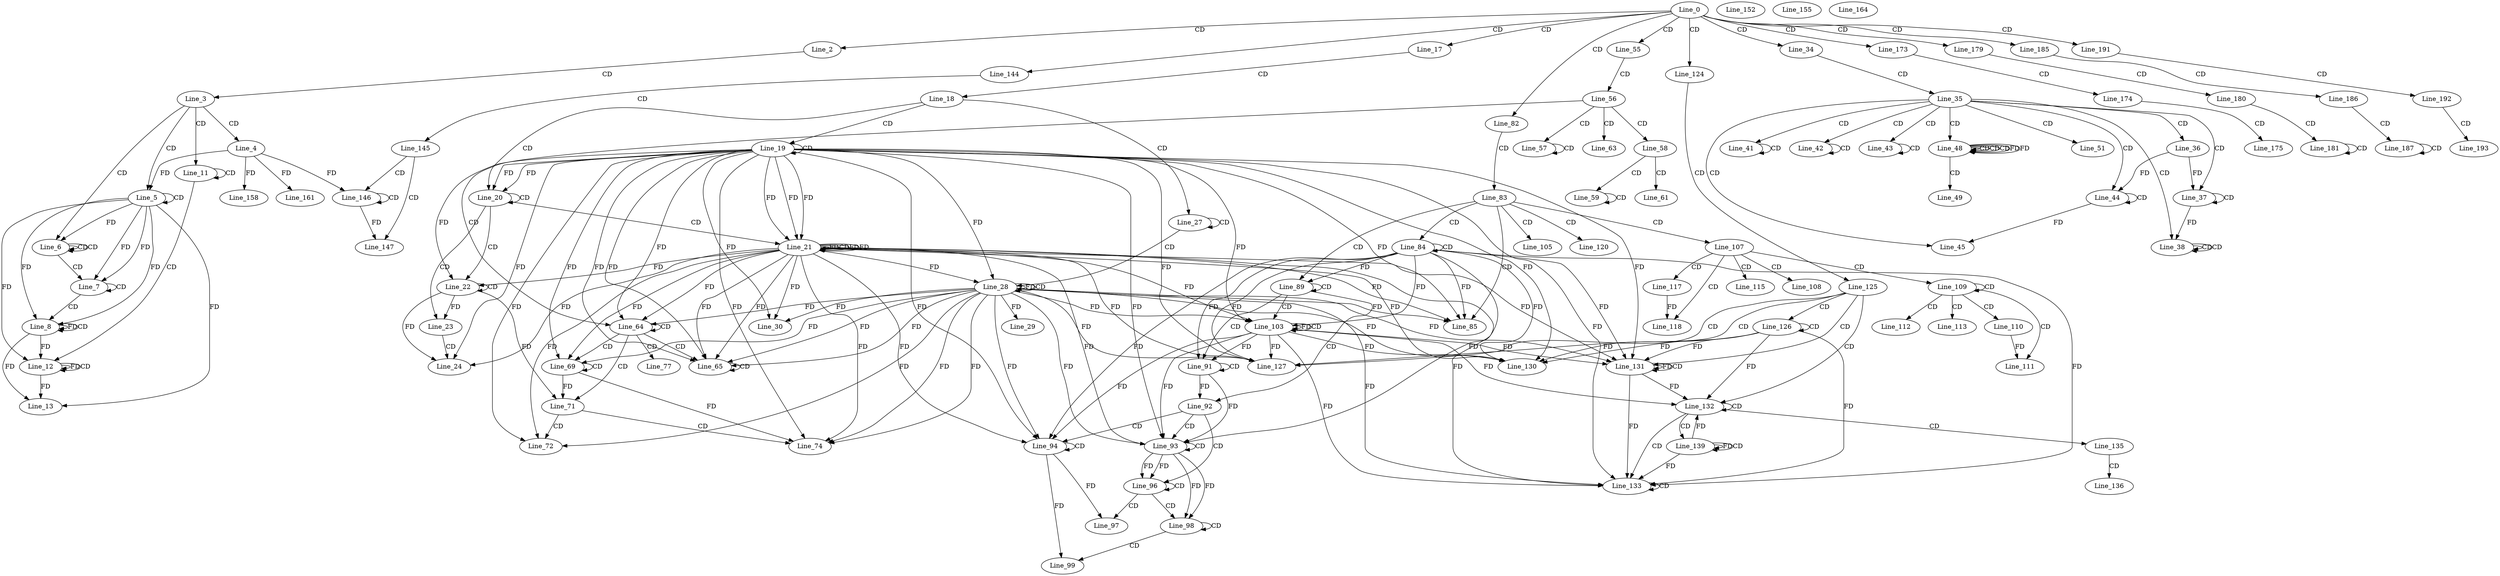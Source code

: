 digraph G {
  Line_0;
  Line_2;
  Line_3;
  Line_4;
  Line_4;
  Line_5;
  Line_5;
  Line_6;
  Line_6;
  Line_6;
  Line_7;
  Line_7;
  Line_8;
  Line_8;
  Line_11;
  Line_12;
  Line_12;
  Line_13;
  Line_17;
  Line_18;
  Line_19;
  Line_19;
  Line_20;
  Line_20;
  Line_21;
  Line_21;
  Line_21;
  Line_21;
  Line_22;
  Line_22;
  Line_23;
  Line_23;
  Line_24;
  Line_27;
  Line_28;
  Line_28;
  Line_29;
  Line_30;
  Line_30;
  Line_34;
  Line_35;
  Line_36;
  Line_37;
  Line_37;
  Line_38;
  Line_38;
  Line_38;
  Line_41;
  Line_41;
  Line_42;
  Line_42;
  Line_43;
  Line_43;
  Line_44;
  Line_44;
  Line_45;
  Line_48;
  Line_48;
  Line_48;
  Line_49;
  Line_51;
  Line_55;
  Line_56;
  Line_57;
  Line_57;
  Line_58;
  Line_59;
  Line_59;
  Line_61;
  Line_63;
  Line_64;
  Line_65;
  Line_65;
  Line_69;
  Line_69;
  Line_71;
  Line_71;
  Line_72;
  Line_74;
  Line_74;
  Line_74;
  Line_74;
  Line_77;
  Line_82;
  Line_83;
  Line_84;
  Line_84;
  Line_85;
  Line_89;
  Line_89;
  Line_91;
  Line_91;
  Line_92;
  Line_92;
  Line_93;
  Line_93;
  Line_93;
  Line_94;
  Line_94;
  Line_94;
  Line_96;
  Line_96;
  Line_97;
  Line_98;
  Line_98;
  Line_99;
  Line_103;
  Line_103;
  Line_105;
  Line_105;
  Line_107;
  Line_108;
  Line_108;
  Line_109;
  Line_110;
  Line_111;
  Line_112;
  Line_113;
  Line_113;
  Line_115;
  Line_117;
  Line_118;
  Line_120;
  Line_124;
  Line_125;
  Line_126;
  Line_126;
  Line_127;
  Line_130;
  Line_131;
  Line_131;
  Line_132;
  Line_132;
  Line_133;
  Line_133;
  Line_135;
  Line_136;
  Line_139;
  Line_139;
  Line_144;
  Line_145;
  Line_146;
  Line_146;
  Line_147;
  Line_147;
  Line_152;
  Line_152;
  Line_155;
  Line_155;
  Line_158;
  Line_158;
  Line_161;
  Line_161;
  Line_164;
  Line_173;
  Line_174;
  Line_175;
  Line_175;
  Line_179;
  Line_180;
  Line_181;
  Line_181;
  Line_185;
  Line_186;
  Line_187;
  Line_187;
  Line_191;
  Line_192;
  Line_193;
  Line_193;
  Line_0 -> Line_2 [ label="CD" ];
  Line_2 -> Line_3 [ label="CD" ];
  Line_3 -> Line_4 [ label="CD" ];
  Line_3 -> Line_5 [ label="CD" ];
  Line_5 -> Line_5 [ label="CD" ];
  Line_4 -> Line_5 [ label="FD" ];
  Line_3 -> Line_6 [ label="CD" ];
  Line_6 -> Line_6 [ label="CD" ];
  Line_6 -> Line_6 [ label="CD" ];
  Line_5 -> Line_6 [ label="FD" ];
  Line_6 -> Line_7 [ label="CD" ];
  Line_5 -> Line_7 [ label="FD" ];
  Line_7 -> Line_7 [ label="CD" ];
  Line_5 -> Line_7 [ label="FD" ];
  Line_7 -> Line_8 [ label="CD" ];
  Line_5 -> Line_8 [ label="FD" ];
  Line_8 -> Line_8 [ label="FD" ];
  Line_8 -> Line_8 [ label="CD" ];
  Line_5 -> Line_8 [ label="FD" ];
  Line_3 -> Line_11 [ label="CD" ];
  Line_11 -> Line_11 [ label="CD" ];
  Line_11 -> Line_12 [ label="CD" ];
  Line_12 -> Line_12 [ label="FD" ];
  Line_5 -> Line_12 [ label="FD" ];
  Line_8 -> Line_12 [ label="FD" ];
  Line_12 -> Line_12 [ label="CD" ];
  Line_12 -> Line_13 [ label="FD" ];
  Line_5 -> Line_13 [ label="FD" ];
  Line_8 -> Line_13 [ label="FD" ];
  Line_0 -> Line_17 [ label="CD" ];
  Line_17 -> Line_18 [ label="CD" ];
  Line_18 -> Line_19 [ label="CD" ];
  Line_19 -> Line_19 [ label="CD" ];
  Line_18 -> Line_20 [ label="CD" ];
  Line_19 -> Line_20 [ label="FD" ];
  Line_20 -> Line_20 [ label="CD" ];
  Line_19 -> Line_20 [ label="FD" ];
  Line_20 -> Line_21 [ label="CD" ];
  Line_19 -> Line_21 [ label="FD" ];
  Line_21 -> Line_21 [ label="FD" ];
  Line_21 -> Line_21 [ label="CD" ];
  Line_19 -> Line_21 [ label="FD" ];
  Line_21 -> Line_21 [ label="FD" ];
  Line_19 -> Line_21 [ label="FD" ];
  Line_21 -> Line_21 [ label="FD" ];
  Line_20 -> Line_22 [ label="CD" ];
  Line_22 -> Line_22 [ label="CD" ];
  Line_19 -> Line_22 [ label="FD" ];
  Line_21 -> Line_22 [ label="FD" ];
  Line_20 -> Line_23 [ label="CD" ];
  Line_22 -> Line_23 [ label="FD" ];
  Line_23 -> Line_24 [ label="CD" ];
  Line_19 -> Line_24 [ label="FD" ];
  Line_21 -> Line_24 [ label="FD" ];
  Line_22 -> Line_24 [ label="FD" ];
  Line_18 -> Line_27 [ label="CD" ];
  Line_27 -> Line_27 [ label="CD" ];
  Line_27 -> Line_28 [ label="CD" ];
  Line_28 -> Line_28 [ label="FD" ];
  Line_19 -> Line_28 [ label="FD" ];
  Line_21 -> Line_28 [ label="FD" ];
  Line_28 -> Line_28 [ label="CD" ];
  Line_28 -> Line_29 [ label="FD" ];
  Line_28 -> Line_30 [ label="FD" ];
  Line_19 -> Line_30 [ label="FD" ];
  Line_21 -> Line_30 [ label="FD" ];
  Line_0 -> Line_34 [ label="CD" ];
  Line_34 -> Line_35 [ label="CD" ];
  Line_35 -> Line_36 [ label="CD" ];
  Line_35 -> Line_37 [ label="CD" ];
  Line_37 -> Line_37 [ label="CD" ];
  Line_36 -> Line_37 [ label="FD" ];
  Line_35 -> Line_38 [ label="CD" ];
  Line_38 -> Line_38 [ label="CD" ];
  Line_38 -> Line_38 [ label="CD" ];
  Line_37 -> Line_38 [ label="FD" ];
  Line_35 -> Line_41 [ label="CD" ];
  Line_41 -> Line_41 [ label="CD" ];
  Line_35 -> Line_42 [ label="CD" ];
  Line_42 -> Line_42 [ label="CD" ];
  Line_35 -> Line_43 [ label="CD" ];
  Line_43 -> Line_43 [ label="CD" ];
  Line_35 -> Line_44 [ label="CD" ];
  Line_44 -> Line_44 [ label="CD" ];
  Line_36 -> Line_44 [ label="FD" ];
  Line_35 -> Line_45 [ label="CD" ];
  Line_44 -> Line_45 [ label="FD" ];
  Line_35 -> Line_48 [ label="CD" ];
  Line_48 -> Line_48 [ label="CD" ];
  Line_48 -> Line_48 [ label="CD" ];
  Line_48 -> Line_48 [ label="CD" ];
  Line_48 -> Line_48 [ label="FD" ];
  Line_48 -> Line_49 [ label="CD" ];
  Line_35 -> Line_51 [ label="CD" ];
  Line_0 -> Line_55 [ label="CD" ];
  Line_55 -> Line_56 [ label="CD" ];
  Line_56 -> Line_57 [ label="CD" ];
  Line_57 -> Line_57 [ label="CD" ];
  Line_56 -> Line_58 [ label="CD" ];
  Line_58 -> Line_59 [ label="CD" ];
  Line_59 -> Line_59 [ label="CD" ];
  Line_58 -> Line_61 [ label="CD" ];
  Line_56 -> Line_63 [ label="CD" ];
  Line_56 -> Line_64 [ label="CD" ];
  Line_64 -> Line_64 [ label="CD" ];
  Line_28 -> Line_64 [ label="FD" ];
  Line_19 -> Line_64 [ label="FD" ];
  Line_21 -> Line_64 [ label="FD" ];
  Line_64 -> Line_65 [ label="CD" ];
  Line_28 -> Line_65 [ label="FD" ];
  Line_19 -> Line_65 [ label="FD" ];
  Line_21 -> Line_65 [ label="FD" ];
  Line_65 -> Line_65 [ label="CD" ];
  Line_28 -> Line_65 [ label="FD" ];
  Line_19 -> Line_65 [ label="FD" ];
  Line_21 -> Line_65 [ label="FD" ];
  Line_64 -> Line_69 [ label="CD" ];
  Line_69 -> Line_69 [ label="CD" ];
  Line_28 -> Line_69 [ label="FD" ];
  Line_19 -> Line_69 [ label="FD" ];
  Line_21 -> Line_69 [ label="FD" ];
  Line_64 -> Line_71 [ label="CD" ];
  Line_69 -> Line_71 [ label="FD" ];
  Line_22 -> Line_71 [ label="FD" ];
  Line_71 -> Line_72 [ label="CD" ];
  Line_28 -> Line_72 [ label="FD" ];
  Line_19 -> Line_72 [ label="FD" ];
  Line_21 -> Line_72 [ label="FD" ];
  Line_71 -> Line_74 [ label="CD" ];
  Line_28 -> Line_74 [ label="FD" ];
  Line_69 -> Line_74 [ label="FD" ];
  Line_28 -> Line_74 [ label="FD" ];
  Line_19 -> Line_74 [ label="FD" ];
  Line_21 -> Line_74 [ label="FD" ];
  Line_64 -> Line_77 [ label="CD" ];
  Line_0 -> Line_82 [ label="CD" ];
  Line_82 -> Line_83 [ label="CD" ];
  Line_83 -> Line_84 [ label="CD" ];
  Line_84 -> Line_84 [ label="CD" ];
  Line_83 -> Line_85 [ label="CD" ];
  Line_84 -> Line_85 [ label="FD" ];
  Line_28 -> Line_85 [ label="FD" ];
  Line_19 -> Line_85 [ label="FD" ];
  Line_21 -> Line_85 [ label="FD" ];
  Line_83 -> Line_89 [ label="CD" ];
  Line_89 -> Line_89 [ label="CD" ];
  Line_84 -> Line_89 [ label="FD" ];
  Line_89 -> Line_91 [ label="CD" ];
  Line_91 -> Line_91 [ label="CD" ];
  Line_84 -> Line_91 [ label="FD" ];
  Line_89 -> Line_92 [ label="CD" ];
  Line_91 -> Line_92 [ label="FD" ];
  Line_92 -> Line_93 [ label="CD" ];
  Line_93 -> Line_93 [ label="CD" ];
  Line_84 -> Line_93 [ label="FD" ];
  Line_28 -> Line_93 [ label="FD" ];
  Line_19 -> Line_93 [ label="FD" ];
  Line_21 -> Line_93 [ label="FD" ];
  Line_91 -> Line_93 [ label="FD" ];
  Line_92 -> Line_94 [ label="CD" ];
  Line_94 -> Line_94 [ label="CD" ];
  Line_84 -> Line_94 [ label="FD" ];
  Line_28 -> Line_94 [ label="FD" ];
  Line_19 -> Line_94 [ label="FD" ];
  Line_21 -> Line_94 [ label="FD" ];
  Line_92 -> Line_96 [ label="CD" ];
  Line_93 -> Line_96 [ label="FD" ];
  Line_96 -> Line_96 [ label="CD" ];
  Line_93 -> Line_96 [ label="FD" ];
  Line_96 -> Line_97 [ label="CD" ];
  Line_94 -> Line_97 [ label="FD" ];
  Line_96 -> Line_98 [ label="CD" ];
  Line_93 -> Line_98 [ label="FD" ];
  Line_98 -> Line_98 [ label="CD" ];
  Line_93 -> Line_98 [ label="FD" ];
  Line_98 -> Line_99 [ label="CD" ];
  Line_94 -> Line_99 [ label="FD" ];
  Line_89 -> Line_103 [ label="CD" ];
  Line_103 -> Line_103 [ label="FD" ];
  Line_84 -> Line_103 [ label="FD" ];
  Line_28 -> Line_103 [ label="FD" ];
  Line_19 -> Line_103 [ label="FD" ];
  Line_21 -> Line_103 [ label="FD" ];
  Line_103 -> Line_103 [ label="CD" ];
  Line_83 -> Line_105 [ label="CD" ];
  Line_83 -> Line_107 [ label="CD" ];
  Line_107 -> Line_108 [ label="CD" ];
  Line_107 -> Line_109 [ label="CD" ];
  Line_109 -> Line_109 [ label="CD" ];
  Line_109 -> Line_110 [ label="CD" ];
  Line_109 -> Line_111 [ label="CD" ];
  Line_110 -> Line_111 [ label="FD" ];
  Line_109 -> Line_112 [ label="CD" ];
  Line_109 -> Line_113 [ label="CD" ];
  Line_107 -> Line_115 [ label="CD" ];
  Line_107 -> Line_117 [ label="CD" ];
  Line_107 -> Line_118 [ label="CD" ];
  Line_117 -> Line_118 [ label="FD" ];
  Line_83 -> Line_120 [ label="CD" ];
  Line_0 -> Line_124 [ label="CD" ];
  Line_124 -> Line_125 [ label="CD" ];
  Line_125 -> Line_126 [ label="CD" ];
  Line_126 -> Line_126 [ label="CD" ];
  Line_125 -> Line_127 [ label="CD" ];
  Line_126 -> Line_127 [ label="FD" ];
  Line_103 -> Line_127 [ label="FD" ];
  Line_84 -> Line_127 [ label="FD" ];
  Line_28 -> Line_127 [ label="FD" ];
  Line_19 -> Line_127 [ label="FD" ];
  Line_21 -> Line_127 [ label="FD" ];
  Line_125 -> Line_130 [ label="CD" ];
  Line_126 -> Line_130 [ label="FD" ];
  Line_103 -> Line_130 [ label="FD" ];
  Line_84 -> Line_130 [ label="FD" ];
  Line_28 -> Line_130 [ label="FD" ];
  Line_19 -> Line_130 [ label="FD" ];
  Line_21 -> Line_130 [ label="FD" ];
  Line_125 -> Line_131 [ label="CD" ];
  Line_126 -> Line_131 [ label="FD" ];
  Line_131 -> Line_131 [ label="FD" ];
  Line_103 -> Line_131 [ label="FD" ];
  Line_84 -> Line_131 [ label="FD" ];
  Line_28 -> Line_131 [ label="FD" ];
  Line_19 -> Line_131 [ label="FD" ];
  Line_21 -> Line_131 [ label="FD" ];
  Line_131 -> Line_131 [ label="CD" ];
  Line_125 -> Line_132 [ label="CD" ];
  Line_132 -> Line_132 [ label="CD" ];
  Line_126 -> Line_132 [ label="FD" ];
  Line_131 -> Line_132 [ label="FD" ];
  Line_103 -> Line_132 [ label="FD" ];
  Line_132 -> Line_133 [ label="CD" ];
  Line_133 -> Line_133 [ label="CD" ];
  Line_126 -> Line_133 [ label="FD" ];
  Line_131 -> Line_133 [ label="FD" ];
  Line_103 -> Line_133 [ label="FD" ];
  Line_84 -> Line_133 [ label="FD" ];
  Line_28 -> Line_133 [ label="FD" ];
  Line_19 -> Line_133 [ label="FD" ];
  Line_21 -> Line_133 [ label="FD" ];
  Line_132 -> Line_135 [ label="CD" ];
  Line_135 -> Line_136 [ label="CD" ];
  Line_132 -> Line_139 [ label="CD" ];
  Line_139 -> Line_139 [ label="FD" ];
  Line_139 -> Line_139 [ label="CD" ];
  Line_0 -> Line_144 [ label="CD" ];
  Line_144 -> Line_145 [ label="CD" ];
  Line_145 -> Line_146 [ label="CD" ];
  Line_146 -> Line_146 [ label="CD" ];
  Line_4 -> Line_146 [ label="FD" ];
  Line_145 -> Line_147 [ label="CD" ];
  Line_146 -> Line_147 [ label="FD" ];
  Line_4 -> Line_158 [ label="FD" ];
  Line_4 -> Line_161 [ label="FD" ];
  Line_0 -> Line_173 [ label="CD" ];
  Line_173 -> Line_174 [ label="CD" ];
  Line_174 -> Line_175 [ label="CD" ];
  Line_0 -> Line_179 [ label="CD" ];
  Line_179 -> Line_180 [ label="CD" ];
  Line_180 -> Line_181 [ label="CD" ];
  Line_181 -> Line_181 [ label="CD" ];
  Line_0 -> Line_185 [ label="CD" ];
  Line_185 -> Line_186 [ label="CD" ];
  Line_186 -> Line_187 [ label="CD" ];
  Line_187 -> Line_187 [ label="CD" ];
  Line_0 -> Line_191 [ label="CD" ];
  Line_191 -> Line_192 [ label="CD" ];
  Line_192 -> Line_193 [ label="CD" ];
  Line_48 -> Line_48 [ label="FD" ];
  Line_103 -> Line_91 [ label="FD" ];
  Line_103 -> Line_93 [ label="FD" ];
  Line_103 -> Line_94 [ label="FD" ];
  Line_139 -> Line_132 [ label="FD" ];
  Line_139 -> Line_133 [ label="FD" ];
}
